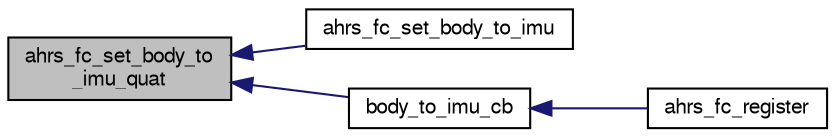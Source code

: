 digraph "ahrs_fc_set_body_to_imu_quat"
{
  edge [fontname="FreeSans",fontsize="10",labelfontname="FreeSans",labelfontsize="10"];
  node [fontname="FreeSans",fontsize="10",shape=record];
  rankdir="LR";
  Node1 [label="ahrs_fc_set_body_to\l_imu_quat",height=0.2,width=0.4,color="black", fillcolor="grey75", style="filled", fontcolor="black"];
  Node1 -> Node2 [dir="back",color="midnightblue",fontsize="10",style="solid",fontname="FreeSans"];
  Node2 [label="ahrs_fc_set_body_to_imu",height=0.2,width=0.4,color="black", fillcolor="white", style="filled",URL="$ahrs__float__cmpl_8h.html#abcc12ae7ea66597015282905a669d8e6"];
  Node1 -> Node3 [dir="back",color="midnightblue",fontsize="10",style="solid",fontname="FreeSans"];
  Node3 [label="body_to_imu_cb",height=0.2,width=0.4,color="black", fillcolor="white", style="filled",URL="$ahrs__float__cmpl__wrapper_8c.html#ab5f6300c213088a4ea0598baafb5e736"];
  Node3 -> Node4 [dir="back",color="midnightblue",fontsize="10",style="solid",fontname="FreeSans"];
  Node4 [label="ahrs_fc_register",height=0.2,width=0.4,color="black", fillcolor="white", style="filled",URL="$ahrs__float__cmpl__wrapper_8h.html#aa47cd2e2f95362dd732bac1f275344e0"];
}
